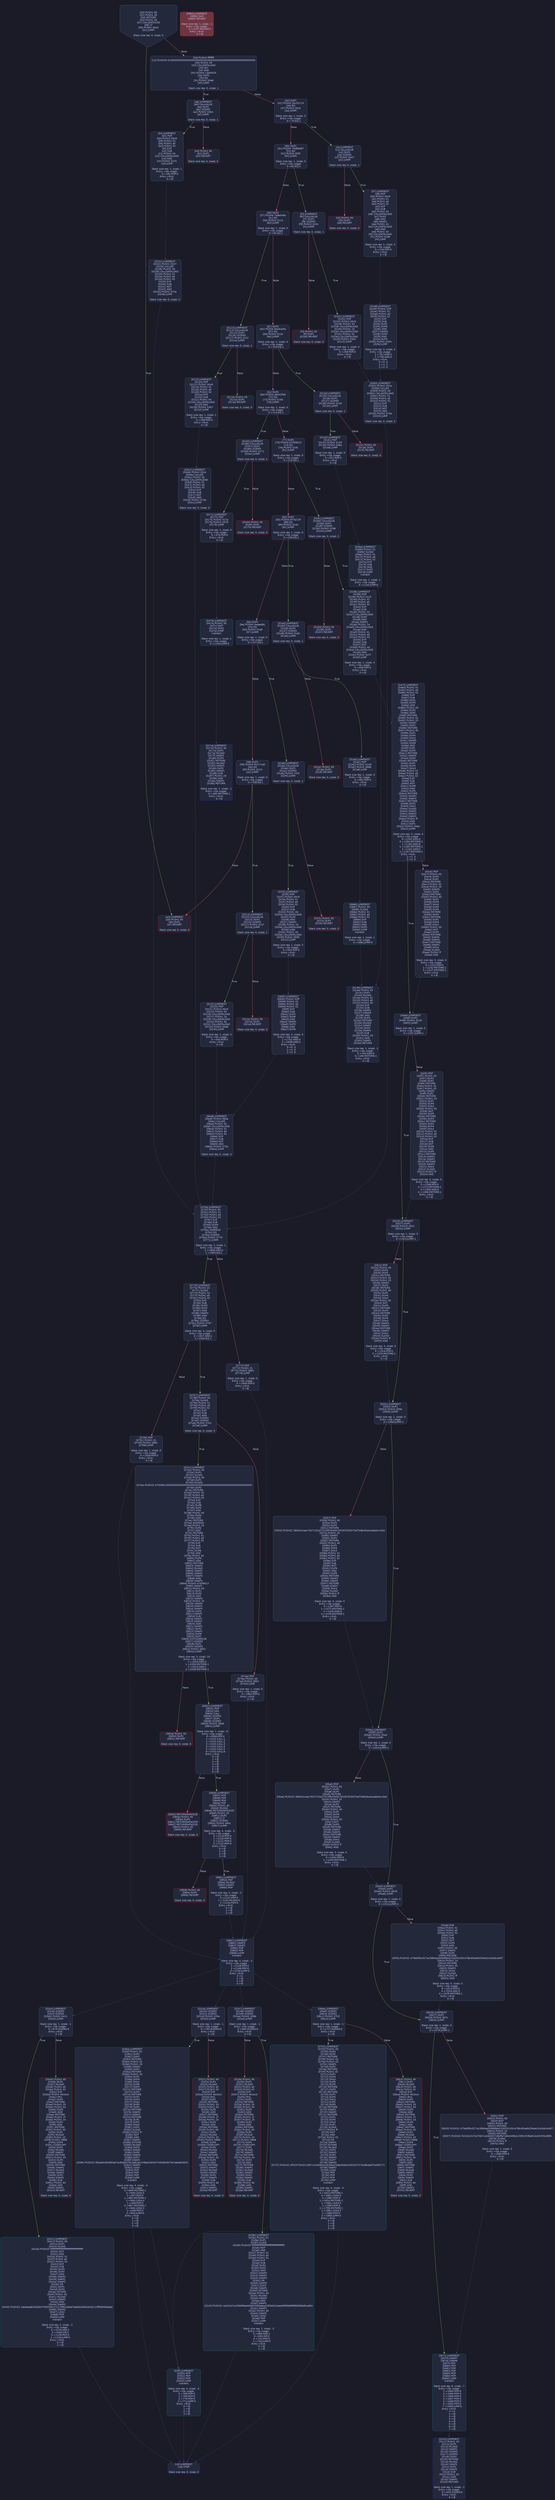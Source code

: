 digraph G {
    node [shape=box, style="filled, rounded", color="#565f89", fontcolor="#c0caf5", fontname="Helvetica", fillcolor="#24283b"];
    edge [color="#414868", fontcolor="#c0caf5", fontname="Helvetica"];
    bgcolor="#1a1b26";
    0 [ label = "[00] PUSH1 80
[02] PUSH1 40
[04] MSTORE
[05] PUSH1 04
[07] CALLDATASIZE
[08] LT
[09] PUSH2 00a3
[0c] JUMPI

Stack size req: 0, sizeΔ: 0
" shape = invhouse]
    1 [ label = "[0d] PUSH4 ffffffff
[12] PUSH29 0100000000000000000000000000000000000000000000000000000000
[30] PUSH1 00
[32] CALLDATALOAD
[33] DIV
[34] AND
[35] PUSH4 13af4035
[3a] DUP2
[3b] EQ
[3c] PUSH2 00a8
[3f] JUMPI

Stack size req: 0, sizeΔ: 1
"]
    2 [ label = "[40] DUP1
[41] PUSH4 2bc3217d
[46] EQ
[47] PUSH2 00cb
[4a] JUMPI

Stack size req: 1, sizeΔ: 0
Entry->Op usage:
	0->70:EQ:1
"]
    3 [ label = "[4b] DUP1
[4c] PUSH4 79d88d87
[51] EQ
[52] PUSH2 00f5
[55] JUMPI

Stack size req: 1, sizeΔ: 0
Entry->Op usage:
	0->81:EQ:1
"]
    4 [ label = "[56] DUP1
[57] PUSH4 7a9e5e4b
[5c] EQ
[5d] PUSH2 0113
[60] JUMPI

Stack size req: 1, sizeΔ: 0
Entry->Op usage:
	0->92:EQ:1
"]
    5 [ label = "[61] DUP1
[62] PUSH4 8da5cb5b
[67] EQ
[68] PUSH2 0134
[6b] JUMPI

Stack size req: 1, sizeΔ: 0
Entry->Op usage:
	0->103:EQ:1
"]
    6 [ label = "[6c] DUP1
[6d] PUSH4 a8542f66
[72] EQ
[73] PUSH2 0165
[76] JUMPI

Stack size req: 1, sizeΔ: 0
Entry->Op usage:
	0->114:EQ:1
"]
    7 [ label = "[77] DUP1
[78] PUSH4 b7009613
[7d] EQ
[7e] PUSH2 018c
[81] JUMPI

Stack size req: 1, sizeΔ: 0
Entry->Op usage:
	0->125:EQ:1
"]
    8 [ label = "[82] DUP1
[83] PUSH4 bf7e214f
[88] EQ
[89] PUSH2 01d4
[8c] JUMPI

Stack size req: 1, sizeΔ: 0
Entry->Op usage:
	0->136:EQ:1
"]
    9 [ label = "[8d] DUP1
[8e] PUSH4 cbeea68c
[93] EQ
[94] PUSH2 01e9
[97] JUMPI

Stack size req: 1, sizeΔ: 0
Entry->Op usage:
	0->147:EQ:1
"]
    10 [ label = "[98] DUP1
[99] PUSH4 f0217ce5
[9e] EQ
[9f] PUSH2 0213
[a2] JUMPI

Stack size req: 1, sizeΔ: 0
Entry->Op usage:
	0->158:EQ:1
"]
    11 [ label = "[a3] JUMPDEST
[a4] PUSH1 00
[a6] DUP1
[a7] REVERT

Stack size req: 0, sizeΔ: 0
" color = "red"]
    12 [ label = "[a8] JUMPDEST
[a9] CALLVALUE
[aa] DUP1
[ab] ISZERO
[ac] PUSH2 00b4
[af] JUMPI

Stack size req: 0, sizeΔ: 1
"]
    13 [ label = "[b0] PUSH1 00
[b2] DUP1
[b3] REVERT

Stack size req: 0, sizeΔ: 0
" color = "red"]
    14 [ label = "[b4] JUMPDEST
[b5] POP
[b6] PUSH2 00c9
[b9] PUSH1 01
[bb] PUSH1 a0
[bd] PUSH1 02
[bf] EXP
[c0] SUB
[c1] PUSH1 04
[c3] CALLDATALOAD
[c4] AND
[c5] PUSH2 0231
[c8] JUMP

Stack size req: 1, sizeΔ: 1
Entry->Op usage:
	0->181:POP:0
Entry->Exit:
	0->😵
"]
    15 [ label = "[c9] JUMPDEST
[ca] STOP

Stack size req: 0, sizeΔ: 0
" color = "darkblue"]
    16 [ label = "[cb] JUMPDEST
[cc] CALLVALUE
[cd] DUP1
[ce] ISZERO
[cf] PUSH2 00d7
[d2] JUMPI

Stack size req: 0, sizeΔ: 1
"]
    17 [ label = "[d3] PUSH1 00
[d5] DUP1
[d6] REVERT

Stack size req: 0, sizeΔ: 0
" color = "red"]
    18 [ label = "[d7] JUMPDEST
[d8] POP
[d9] PUSH2 00c9
[dc] PUSH1 01
[de] PUSH1 a0
[e0] PUSH1 02
[e2] EXP
[e3] SUB
[e4] PUSH1 04
[e6] CALLDATALOAD
[e7] DUP2
[e8] AND
[e9] SWAP1
[ea] PUSH1 24
[ec] CALLDATALOAD
[ed] AND
[ee] PUSH1 44
[f0] CALLDATALOAD
[f1] PUSH2 02e8
[f4] JUMP

Stack size req: 1, sizeΔ: 3
Entry->Op usage:
	0->216:POP:0
Entry->Exit:
	0->😵
"]
    19 [ label = "[f5] JUMPDEST
[f6] CALLVALUE
[f7] DUP1
[f8] ISZERO
[f9] PUSH2 0101
[fc] JUMPI

Stack size req: 0, sizeΔ: 1
"]
    20 [ label = "[fd] PUSH1 00
[ff] DUP1
[0100] REVERT

Stack size req: 0, sizeΔ: 0
" color = "red"]
    21 [ label = "[0101] JUMPDEST
[0102] POP
[0103] PUSH2 00c9
[0106] PUSH1 04
[0108] CALLDATALOAD
[0109] PUSH1 24
[010b] CALLDATALOAD
[010c] PUSH1 44
[010e] CALLDATALOAD
[010f] PUSH2 0304
[0112] JUMP

Stack size req: 1, sizeΔ: 3
Entry->Op usage:
	0->258:POP:0
Entry->Exit:
	0->😵
"]
    22 [ label = "[0113] JUMPDEST
[0114] CALLVALUE
[0115] DUP1
[0116] ISZERO
[0117] PUSH2 011f
[011a] JUMPI

Stack size req: 0, sizeΔ: 1
"]
    23 [ label = "[011b] PUSH1 00
[011d] DUP1
[011e] REVERT

Stack size req: 0, sizeΔ: 0
" color = "red"]
    24 [ label = "[011f] JUMPDEST
[0120] POP
[0121] PUSH2 00c9
[0124] PUSH1 01
[0126] PUSH1 a0
[0128] PUSH1 02
[012a] EXP
[012b] SUB
[012c] PUSH1 04
[012e] CALLDATALOAD
[012f] AND
[0130] PUSH2 03b7
[0133] JUMP

Stack size req: 1, sizeΔ: 1
Entry->Op usage:
	0->288:POP:0
Entry->Exit:
	0->😵
"]
    25 [ label = "[0134] JUMPDEST
[0135] CALLVALUE
[0136] DUP1
[0137] ISZERO
[0138] PUSH2 0140
[013b] JUMPI

Stack size req: 0, sizeΔ: 1
"]
    26 [ label = "[013c] PUSH1 00
[013e] DUP1
[013f] REVERT

Stack size req: 0, sizeΔ: 0
" color = "red"]
    27 [ label = "[0140] JUMPDEST
[0141] POP
[0142] PUSH2 0149
[0145] PUSH2 046a
[0148] JUMP

Stack size req: 1, sizeΔ: 0
Entry->Op usage:
	0->321:POP:0
Entry->Exit:
	0->😵
"]
    28 [ label = "[0149] JUMPDEST
[014a] PUSH1 40
[014c] DUP1
[014d] MLOAD
[014e] PUSH1 01
[0150] PUSH1 a0
[0152] PUSH1 02
[0154] EXP
[0155] SUB
[0156] SWAP1
[0157] SWAP3
[0158] AND
[0159] DUP3
[015a] MSTORE
[015b] MLOAD
[015c] SWAP1
[015d] DUP2
[015e] SWAP1
[015f] SUB
[0160] PUSH1 20
[0162] ADD
[0163] SWAP1
[0164] RETURN

Stack size req: 1, sizeΔ: -1
Entry->Op usage:
	0->344:AND:0
	0->346:MSTORE:1
Entry->Exit:
	0->😵
" color = "darkblue"]
    29 [ label = "[0165] JUMPDEST
[0166] CALLVALUE
[0167] DUP1
[0168] ISZERO
[0169] PUSH2 0171
[016c] JUMPI

Stack size req: 0, sizeΔ: 1
"]
    30 [ label = "[016d] PUSH1 00
[016f] DUP1
[0170] REVERT

Stack size req: 0, sizeΔ: 0
" color = "red"]
    31 [ label = "[0171] JUMPDEST
[0172] POP
[0173] PUSH2 017a
[0176] PUSH2 0479
[0179] JUMP

Stack size req: 1, sizeΔ: 0
Entry->Op usage:
	0->370:POP:0
Entry->Exit:
	0->😵
"]
    32 [ label = "[017a] JUMPDEST
[017b] PUSH1 40
[017d] DUP1
[017e] MLOAD
[017f] SWAP2
[0180] DUP3
[0181] MSTORE
[0182] MLOAD
[0183] SWAP1
[0184] DUP2
[0185] SWAP1
[0186] SUB
[0187] PUSH1 20
[0189] ADD
[018a] SWAP1
[018b] RETURN

Stack size req: 1, sizeΔ: -1
Entry->Op usage:
	0->385:MSTORE:1
Entry->Exit:
	0->😵
" color = "darkblue"]
    33 [ label = "[018c] JUMPDEST
[018d] CALLVALUE
[018e] DUP1
[018f] ISZERO
[0190] PUSH2 0198
[0193] JUMPI

Stack size req: 0, sizeΔ: 1
"]
    34 [ label = "[0194] PUSH1 00
[0196] DUP1
[0197] REVERT

Stack size req: 0, sizeΔ: 0
" color = "red"]
    35 [ label = "[0198] JUMPDEST
[0199] POP
[019a] PUSH2 01c0
[019d] PUSH1 01
[019f] PUSH1 a0
[01a1] PUSH1 02
[01a3] EXP
[01a4] SUB
[01a5] PUSH1 04
[01a7] CALLDATALOAD
[01a8] DUP2
[01a9] AND
[01aa] SWAP1
[01ab] PUSH1 24
[01ad] CALLDATALOAD
[01ae] AND
[01af] PUSH1 01
[01b1] PUSH1 e0
[01b3] PUSH1 02
[01b5] EXP
[01b6] SUB
[01b7] NOT
[01b8] PUSH1 44
[01ba] CALLDATALOAD
[01bb] AND
[01bc] PUSH2 047f
[01bf] JUMP

Stack size req: 1, sizeΔ: 3
Entry->Op usage:
	0->409:POP:0
Entry->Exit:
	0->😵
"]
    36 [ label = "[01c0] JUMPDEST
[01c1] PUSH1 40
[01c3] DUP1
[01c4] MLOAD
[01c5] SWAP2
[01c6] ISZERO
[01c7] ISZERO
[01c8] DUP3
[01c9] MSTORE
[01ca] MLOAD
[01cb] SWAP1
[01cc] DUP2
[01cd] SWAP1
[01ce] SUB
[01cf] PUSH1 20
[01d1] ADD
[01d2] SWAP1
[01d3] RETURN

Stack size req: 1, sizeΔ: -1
Entry->Op usage:
	0->454:ISZERO:0
Entry->Exit:
	0->😵
" color = "darkblue"]
    37 [ label = "[01d4] JUMPDEST
[01d5] CALLVALUE
[01d6] DUP1
[01d7] ISZERO
[01d8] PUSH2 01e0
[01db] JUMPI

Stack size req: 0, sizeΔ: 1
"]
    38 [ label = "[01dc] PUSH1 00
[01de] DUP1
[01df] REVERT

Stack size req: 0, sizeΔ: 0
" color = "red"]
    39 [ label = "[01e0] JUMPDEST
[01e1] POP
[01e2] PUSH2 0149
[01e5] PUSH2 0686
[01e8] JUMP

Stack size req: 1, sizeΔ: 0
Entry->Op usage:
	0->481:POP:0
Entry->Exit:
	0->😵
"]
    40 [ label = "[01e9] JUMPDEST
[01ea] CALLVALUE
[01eb] DUP1
[01ec] ISZERO
[01ed] PUSH2 01f5
[01f0] JUMPI

Stack size req: 0, sizeΔ: 1
"]
    41 [ label = "[01f1] PUSH1 00
[01f3] DUP1
[01f4] REVERT

Stack size req: 0, sizeΔ: 0
" color = "red"]
    42 [ label = "[01f5] JUMPDEST
[01f6] POP
[01f7] PUSH2 00c9
[01fa] PUSH1 01
[01fc] PUSH1 a0
[01fe] PUSH1 02
[0200] EXP
[0201] SUB
[0202] PUSH1 04
[0204] CALLDATALOAD
[0205] DUP2
[0206] AND
[0207] SWAP1
[0208] PUSH1 24
[020a] CALLDATALOAD
[020b] AND
[020c] PUSH1 44
[020e] CALLDATALOAD
[020f] PUSH2 0695
[0212] JUMP

Stack size req: 1, sizeΔ: 3
Entry->Op usage:
	0->502:POP:0
Entry->Exit:
	0->😵
"]
    43 [ label = "[0213] JUMPDEST
[0214] CALLVALUE
[0215] DUP1
[0216] ISZERO
[0217] PUSH2 021f
[021a] JUMPI

Stack size req: 0, sizeΔ: 1
"]
    44 [ label = "[021b] PUSH1 00
[021d] DUP1
[021e] REVERT

Stack size req: 0, sizeΔ: 0
" color = "red"]
    45 [ label = "[021f] JUMPDEST
[0220] POP
[0221] PUSH2 00c9
[0224] PUSH1 04
[0226] CALLDATALOAD
[0227] PUSH1 24
[0229] CALLDATALOAD
[022a] PUSH1 44
[022c] CALLDATALOAD
[022d] PUSH2 06a8
[0230] JUMP

Stack size req: 1, sizeΔ: 3
Entry->Op usage:
	0->544:POP:0
Entry->Exit:
	0->😵
"]
    46 [ label = "[0231] JUMPDEST
[0232] PUSH2 0247
[0235] CALLER
[0236] PUSH1 00
[0238] CALLDATALOAD
[0239] PUSH1 01
[023b] PUSH1 e0
[023d] PUSH1 02
[023f] EXP
[0240] SUB
[0241] NOT
[0242] AND
[0243] PUSH2 075e
[0246] JUMP

Stack size req: 0, sizeΔ: 3
"]
    47 [ label = "[0247] JUMPDEST
[0248] ISZERO
[0249] ISZERO
[024a] PUSH2 028b
[024d] JUMPI

Stack size req: 1, sizeΔ: -1
Entry->Op usage:
	0->584:ISZERO:0
Entry->Exit:
	0->😵
"]
    48 [ label = "[024e] PUSH1 40
[0250] DUP1
[0251] MLOAD
[0252] PUSH1 e5
[0254] PUSH1 02
[0256] EXP
[0257] PUSH3 461bcd
[025b] MUL
[025c] DUP2
[025d] MSTORE
[025e] PUSH1 20
[0260] PUSH1 04
[0262] DUP3
[0263] ADD
[0264] MSTORE
[0265] PUSH1 1f
[0267] PUSH1 24
[0269] DUP3
[026a] ADD
[026b] MSTORE
[026c] PUSH1 00
[026e] DUP1
[026f] MLOAD
[0270] PUSH1 20
[0272] PUSH2 0868
[0275] DUP4
[0276] CODECOPY
[0277] DUP2
[0278] MLOAD
[0279] SWAP2
[027a] MSTORE
[027b] PUSH1 44
[027d] DUP3
[027e] ADD
[027f] MSTORE
[0280] SWAP1
[0281] MLOAD
[0282] SWAP1
[0283] DUP2
[0284] SWAP1
[0285] SUB
[0286] PUSH1 64
[0288] ADD
[0289] SWAP1
[028a] REVERT

Stack size req: 0, sizeΔ: 0
" color = "red"]
    49 [ label = "[028b] JUMPDEST
[028c] PUSH1 01
[028e] DUP1
[028f] SLOAD
[0290] PUSH20 ffffffffffffffffffffffffffffffffffffffff
[02a5] NOT
[02a6] AND
[02a7] PUSH1 01
[02a9] PUSH1 a0
[02ab] PUSH1 02
[02ad] EXP
[02ae] SUB
[02af] DUP4
[02b0] DUP2
[02b1] AND
[02b2] SWAP2
[02b3] SWAP1
[02b4] SWAP2
[02b5] OR
[02b6] SWAP2
[02b7] DUP3
[02b8] SWAP1
[02b9] SSTORE
[02ba] PUSH1 40
[02bc] MLOAD
[02bd] SWAP2
[02be] AND
[02bf] SWAP1
[02c0] PUSH32 ce241d7ca1f669fee44b6fc00b8eba2df3bb514eed0f6f668f8f89096e81ed94
[02e1] SWAP1
[02e2] PUSH1 00
[02e4] SWAP1
[02e5] LOG2
[02e6] POP
[02e7] JUMP
Indirect!

Stack size req: 2, sizeΔ: -2
Entry->Op usage:
	0->689:AND:1
	0->693:OR:0
	0->742:POP:0
	1->743:JUMP:0
Entry->Exit:
	0->😵
	1->😵
" color = "teal"]
    50 [ label = "[02e8] JUMPDEST
[02e9] PUSH2 02ff
[02ec] PUSH1 01
[02ee] PUSH1 a0
[02f0] PUSH1 02
[02f2] EXP
[02f3] SUB
[02f4] DUP1
[02f5] DUP6
[02f6] AND
[02f7] SWAP1
[02f8] DUP5
[02f9] AND
[02fa] DUP4
[02fb] PUSH2 0304
[02fe] JUMP

Stack size req: 3, sizeΔ: 4
Entry->Op usage:
	1->761:AND:0
	2->758:AND:0
Entry->Exit:
	0->0, 4
	1->1, 5
	2->2, 6
"]
    51 [ label = "[02ff] JUMPDEST
[0300] POP
[0301] POP
[0302] POP
[0303] JUMP
Indirect!

Stack size req: 4, sizeΔ: -4
Entry->Op usage:
	0->768:POP:0
	1->769:POP:0
	2->770:POP:0
	3->771:JUMP:0
Entry->Exit:
	0->😵
	1->😵
	2->😵
	3->😵
" color = "teal"]
    52 [ label = "[0304] JUMPDEST
[0305] PUSH2 031a
[0308] CALLER
[0309] PUSH1 00
[030b] CALLDATALOAD
[030c] PUSH1 01
[030e] PUSH1 e0
[0310] PUSH1 02
[0312] EXP
[0313] SUB
[0314] NOT
[0315] AND
[0316] PUSH2 075e
[0319] JUMP

Stack size req: 0, sizeΔ: 3
"]
    53 [ label = "[031a] JUMPDEST
[031b] ISZERO
[031c] ISZERO
[031d] PUSH2 035e
[0320] JUMPI

Stack size req: 1, sizeΔ: -1
Entry->Op usage:
	0->795:ISZERO:0
Entry->Exit:
	0->😵
"]
    54 [ label = "[0321] PUSH1 40
[0323] DUP1
[0324] MLOAD
[0325] PUSH1 e5
[0327] PUSH1 02
[0329] EXP
[032a] PUSH3 461bcd
[032e] MUL
[032f] DUP2
[0330] MSTORE
[0331] PUSH1 20
[0333] PUSH1 04
[0335] DUP3
[0336] ADD
[0337] MSTORE
[0338] PUSH1 1f
[033a] PUSH1 24
[033c] DUP3
[033d] ADD
[033e] MSTORE
[033f] PUSH1 00
[0341] DUP1
[0342] MLOAD
[0343] PUSH1 20
[0345] PUSH2 0868
[0348] DUP4
[0349] CODECOPY
[034a] DUP2
[034b] MLOAD
[034c] SWAP2
[034d] MSTORE
[034e] PUSH1 44
[0350] DUP3
[0351] ADD
[0352] MSTORE
[0353] SWAP1
[0354] MLOAD
[0355] SWAP1
[0356] DUP2
[0357] SWAP1
[0358] SUB
[0359] PUSH1 64
[035b] ADD
[035c] SWAP1
[035d] REVERT

Stack size req: 0, sizeΔ: 0
" color = "red"]
    55 [ label = "[035e] JUMPDEST
[035f] PUSH1 00
[0361] DUP4
[0362] DUP2
[0363] MSTORE
[0364] PUSH1 02
[0366] PUSH1 20
[0368] SWAP1
[0369] DUP2
[036a] MSTORE
[036b] PUSH1 40
[036d] DUP1
[036e] DUP4
[036f] SHA3
[0370] DUP6
[0371] DUP5
[0372] MSTORE
[0373] DUP3
[0374] MSTORE
[0375] DUP1
[0376] DUP4
[0377] SHA3
[0378] DUP5
[0379] DUP5
[037a] MSTORE
[037b] SWAP1
[037c] SWAP2
[037d] MSTORE
[037e] DUP1
[037f] DUP3
[0380] SHA3
[0381] DUP1
[0382] SLOAD
[0383] PUSH1 ff
[0385] NOT
[0386] AND
[0387] SWAP1
[0388] SSTORE
[0389] MLOAD
[038a] DUP3
[038b] SWAP2
[038c] DUP5
[038d] SWAP2
[038e] DUP7
[038f] SWAP2
[0390] PUSH32 95ba64c95d85e67ac83a0476c4a62ac2cf8ab2d0407545b8c9d79c3eefa62829
[03b1] SWAP2
[03b2] LOG4
[03b3] POP
[03b4] POP
[03b5] POP
[03b6] JUMP
Indirect!

Stack size req: 4, sizeΔ: -4
Entry->Op usage:
	0->890:MSTORE:1
	0->946:LOG4:5
	0->947:POP:0
	1->882:MSTORE:1
	1->946:LOG4:4
	1->948:POP:0
	2->867:MSTORE:1
	2->946:LOG4:3
	2->949:POP:0
	3->950:JUMP:0
Entry->Exit:
	0->😵
	1->😵
	2->😵
	3->😵
" color = "teal"]
    56 [ label = "[03b7] JUMPDEST
[03b8] PUSH2 03cd
[03bb] CALLER
[03bc] PUSH1 00
[03be] CALLDATALOAD
[03bf] PUSH1 01
[03c1] PUSH1 e0
[03c3] PUSH1 02
[03c5] EXP
[03c6] SUB
[03c7] NOT
[03c8] AND
[03c9] PUSH2 075e
[03cc] JUMP

Stack size req: 0, sizeΔ: 3
"]
    57 [ label = "[03cd] JUMPDEST
[03ce] ISZERO
[03cf] ISZERO
[03d0] PUSH2 0411
[03d3] JUMPI

Stack size req: 1, sizeΔ: -1
Entry->Op usage:
	0->974:ISZERO:0
Entry->Exit:
	0->😵
"]
    58 [ label = "[03d4] PUSH1 40
[03d6] DUP1
[03d7] MLOAD
[03d8] PUSH1 e5
[03da] PUSH1 02
[03dc] EXP
[03dd] PUSH3 461bcd
[03e1] MUL
[03e2] DUP2
[03e3] MSTORE
[03e4] PUSH1 20
[03e6] PUSH1 04
[03e8] DUP3
[03e9] ADD
[03ea] MSTORE
[03eb] PUSH1 1f
[03ed] PUSH1 24
[03ef] DUP3
[03f0] ADD
[03f1] MSTORE
[03f2] PUSH1 00
[03f4] DUP1
[03f5] MLOAD
[03f6] PUSH1 20
[03f8] PUSH2 0868
[03fb] DUP4
[03fc] CODECOPY
[03fd] DUP2
[03fe] MLOAD
[03ff] SWAP2
[0400] MSTORE
[0401] PUSH1 44
[0403] DUP3
[0404] ADD
[0405] MSTORE
[0406] SWAP1
[0407] MLOAD
[0408] SWAP1
[0409] DUP2
[040a] SWAP1
[040b] SUB
[040c] PUSH1 64
[040e] ADD
[040f] SWAP1
[0410] REVERT

Stack size req: 0, sizeΔ: 0
" color = "red"]
    59 [ label = "[0411] JUMPDEST
[0412] PUSH1 00
[0414] DUP1
[0415] SLOAD
[0416] PUSH20 ffffffffffffffffffffffffffffffffffffffff
[042b] NOT
[042c] AND
[042d] PUSH1 01
[042f] PUSH1 a0
[0431] PUSH1 02
[0433] EXP
[0434] SUB
[0435] DUP4
[0436] DUP2
[0437] AND
[0438] SWAP2
[0439] SWAP1
[043a] SWAP2
[043b] OR
[043c] DUP1
[043d] DUP4
[043e] SSTORE
[043f] PUSH1 40
[0441] MLOAD
[0442] SWAP2
[0443] AND
[0444] SWAP2
[0445] PUSH32 1abebea81bfa2637f28358c371278fb15ede7ea8dd28d2e03b112ff6d936ada4
[0466] SWAP2
[0467] LOG2
[0468] POP
[0469] JUMP
Indirect!

Stack size req: 2, sizeΔ: -2
Entry->Op usage:
	0->1079:AND:1
	0->1083:OR:0
	0->1128:POP:0
	1->1129:JUMP:0
Entry->Exit:
	0->😵
	1->😵
" color = "teal"]
    60 [ label = "[046a] JUMPDEST
[046b] PUSH1 01
[046d] SLOAD
[046e] PUSH1 01
[0470] PUSH1 a0
[0472] PUSH1 02
[0474] EXP
[0475] SUB
[0476] AND
[0477] DUP2
[0478] JUMP
Indirect!

Stack size req: 1, sizeΔ: 1
Entry->Op usage:
	0->1144:JUMP:0
" color = "teal"]
    61 [ label = "[0479] JUMPDEST
[047a] PUSH1 00
[047c] NOT
[047d] DUP2
[047e] JUMP
Indirect!

Stack size req: 1, sizeΔ: 1
Entry->Op usage:
	0->1150:JUMP:0
" color = "teal"]
    62 [ label = "[047f] JUMPDEST
[0480] PUSH1 01
[0482] PUSH1 a0
[0484] PUSH1 02
[0486] EXP
[0487] SUB
[0488] DUP1
[0489] DUP5
[048a] AND
[048b] PUSH1 00
[048d] DUP2
[048e] DUP2
[048f] MSTORE
[0490] PUSH1 02
[0492] PUSH1 20
[0494] SWAP1
[0495] DUP2
[0496] MSTORE
[0497] PUSH1 40
[0499] DUP1
[049a] DUP4
[049b] SHA3
[049c] SWAP5
[049d] DUP8
[049e] AND
[049f] DUP1
[04a0] DUP5
[04a1] MSTORE
[04a2] SWAP5
[04a3] DUP3
[04a4] MSTORE
[04a5] DUP1
[04a6] DUP4
[04a7] SHA3
[04a8] PUSH1 01
[04aa] PUSH1 e0
[04ac] PUSH1 02
[04ae] EXP
[04af] SUB
[04b0] NOT
[04b1] DUP8
[04b2] AND
[04b3] DUP5
[04b4] MSTORE
[04b5] SWAP1
[04b6] SWAP2
[04b7] MSTORE
[04b8] DUP2
[04b9] SHA3
[04ba] SLOAD
[04bb] SWAP1
[04bc] SWAP3
[04bd] SWAP1
[04be] PUSH1 ff
[04c0] AND
[04c1] DUP1
[04c2] PUSH2 04ee
[04c5] JUMPI

Stack size req: 3, sizeΔ: 4
Entry->Op usage:
	0->1202:AND:0
	0->1204:MSTORE:1
	1->1182:AND:0
	1->1185:MSTORE:1
	2->1162:AND:0
	2->1167:MSTORE:1
Entry->Exit:
	1->1, 5
	2->2, 6
"]
    63 [ label = "[04c6] POP
[04c7] PUSH1 00
[04c9] DUP3
[04ca] DUP2
[04cb] MSTORE
[04cc] PUSH1 02
[04ce] PUSH1 20
[04d0] SWAP1
[04d1] DUP2
[04d2] MSTORE
[04d3] PUSH1 40
[04d5] DUP1
[04d6] DUP4
[04d7] SHA3
[04d8] DUP5
[04d9] DUP5
[04da] MSTORE
[04db] DUP3
[04dc] MSTORE
[04dd] DUP1
[04de] DUP4
[04df] SHA3
[04e0] PUSH1 00
[04e2] NOT
[04e3] DUP5
[04e4] MSTORE
[04e5] SWAP1
[04e6] SWAP2
[04e7] MSTORE
[04e8] SWAP1
[04e9] SHA3
[04ea] SLOAD
[04eb] PUSH1 ff
[04ed] AND

Stack size req: 3, sizeΔ: 0
Entry->Op usage:
	0->1222:POP:0
	1->1242:MSTORE:1
	2->1227:MSTORE:1
Entry->Exit:
	0->😵
"]
    64 [ label = "[04ee] JUMPDEST
[04ef] DUP1
[04f0] PUSH2 0526
[04f3] JUMPI

Stack size req: 1, sizeΔ: 0
Entry->Op usage:
	0->1267:JUMPI:1
"]
    65 [ label = "[04f4] POP
[04f5] PUSH1 00
[04f7] DUP3
[04f8] DUP2
[04f9] MSTORE
[04fa] PUSH1 02
[04fc] PUSH1 20
[04fe] SWAP1
[04ff] DUP2
[0500] MSTORE
[0501] PUSH1 40
[0503] DUP1
[0504] DUP4
[0505] SHA3
[0506] PUSH1 00
[0508] NOT
[0509] DUP5
[050a] MSTORE
[050b] DUP3
[050c] MSTORE
[050d] DUP1
[050e] DUP4
[050f] SHA3
[0510] PUSH1 01
[0512] PUSH1 e0
[0514] PUSH1 02
[0516] EXP
[0517] SUB
[0518] NOT
[0519] DUP9
[051a] AND
[051b] DUP5
[051c] MSTORE
[051d] SWAP1
[051e] SWAP2
[051f] MSTORE
[0520] SWAP1
[0521] SHA3
[0522] SLOAD
[0523] PUSH1 ff
[0525] AND

Stack size req: 5, sizeΔ: 0
Entry->Op usage:
	0->1268:POP:0
	2->1273:MSTORE:1
	4->1306:AND:0
	4->1308:MSTORE:1
Entry->Exit:
	0->😵
"]
    66 [ label = "[0526] JUMPDEST
[0527] DUP1
[0528] PUSH2 0551
[052b] JUMPI

Stack size req: 1, sizeΔ: 0
Entry->Op usage:
	0->1323:JUMPI:1
"]
    67 [ label = "[052c] POP
[052d] PUSH1 00
[052f] DUP3
[0530] DUP2
[0531] MSTORE
[0532] PUSH1 02
[0534] PUSH1 20
[0536] SWAP1
[0537] DUP2
[0538] MSTORE
[0539] PUSH1 40
[053b] DUP1
[053c] DUP4
[053d] SHA3
[053e] PUSH1 00
[0540] NOT
[0541] DUP5
[0542] MSTORE
[0543] DUP3
[0544] MSTORE
[0545] DUP1
[0546] DUP4
[0547] SHA3
[0548] SWAP1
[0549] SWAP2
[054a] MSTORE
[054b] SWAP1
[054c] SHA3
[054d] SLOAD
[054e] PUSH1 ff
[0550] AND

Stack size req: 3, sizeΔ: 0
Entry->Op usage:
	0->1324:POP:0
	2->1329:MSTORE:1
Entry->Exit:
	0->😵
"]
    68 [ label = "[0551] JUMPDEST
[0552] DUP1
[0553] PUSH2 059e
[0556] JUMPI

Stack size req: 1, sizeΔ: 0
Entry->Op usage:
	0->1366:JUMPI:1
"]
    69 [ label = "[0557] POP
[0558] PUSH1 00
[055a] DUP2
[055b] DUP2
[055c] MSTORE
[055d] PUSH32 38b5b2ceac7637132d27514ffcf440b705287635075af7b8bd5adcaa6a4cc5bb
[057e] PUSH1 20
[0580] SWAP1
[0581] DUP2
[0582] MSTORE
[0583] PUSH1 40
[0585] DUP1
[0586] DUP4
[0587] SHA3
[0588] PUSH1 01
[058a] PUSH1 e0
[058c] PUSH1 02
[058e] EXP
[058f] SUB
[0590] NOT
[0591] DUP9
[0592] AND
[0593] DUP5
[0594] MSTORE
[0595] SWAP1
[0596] SWAP2
[0597] MSTORE
[0598] SWAP1
[0599] SHA3
[059a] SLOAD
[059b] PUSH1 ff
[059d] AND

Stack size req: 5, sizeΔ: 0
Entry->Op usage:
	0->1367:POP:0
	1->1372:MSTORE:1
	4->1426:AND:0
	4->1428:MSTORE:1
Entry->Exit:
	0->😵
"]
    70 [ label = "[059e] JUMPDEST
[059f] DUP1
[05a0] PUSH2 05e3
[05a3] JUMPI

Stack size req: 1, sizeΔ: 0
Entry->Op usage:
	0->1443:JUMPI:1
"]
    71 [ label = "[05a4] POP
[05a5] PUSH1 00
[05a7] DUP2
[05a8] DUP2
[05a9] MSTORE
[05aa] PUSH32 38b5b2ceac7637132d27514ffcf440b705287635075af7b8bd5adcaa6a4cc5bb
[05cb] PUSH1 20
[05cd] SWAP1
[05ce] DUP2
[05cf] MSTORE
[05d0] PUSH1 40
[05d2] DUP1
[05d3] DUP4
[05d4] SHA3
[05d5] PUSH1 00
[05d7] NOT
[05d8] DUP5
[05d9] MSTORE
[05da] SWAP1
[05db] SWAP2
[05dc] MSTORE
[05dd] SWAP1
[05de] SHA3
[05df] SLOAD
[05e0] PUSH1 ff
[05e2] AND

Stack size req: 2, sizeΔ: 0
Entry->Op usage:
	0->1444:POP:0
	1->1449:MSTORE:1
Entry->Exit:
	0->😵
"]
    72 [ label = "[05e3] JUMPDEST
[05e4] DUP1
[05e5] PUSH2 0626
[05e8] JUMPI

Stack size req: 1, sizeΔ: 0
Entry->Op usage:
	0->1512:JUMPI:1
"]
    73 [ label = "[05e9] POP
[05ea] PUSH1 01
[05ec] PUSH1 e0
[05ee] PUSH1 02
[05f0] EXP
[05f1] SUB
[05f2] NOT
[05f3] DUP5
[05f4] AND
[05f5] PUSH1 00
[05f7] SWAP1
[05f8] DUP2
[05f9] MSTORE
[05fa] PUSH32 47fa60fbc027ac3984ea309688a33182f4193c478b40ba8d294eb2cd3ddc4d97
[061b] PUSH1 20
[061d] MSTORE
[061e] PUSH1 40
[0620] SWAP1
[0621] SHA3
[0622] SLOAD
[0623] PUSH1 ff
[0625] AND

Stack size req: 5, sizeΔ: 0
Entry->Op usage:
	0->1513:POP:0
	4->1524:AND:0
	4->1529:MSTORE:1
Entry->Exit:
	0->😵
"]
    74 [ label = "[0626] JUMPDEST
[0627] DUP1
[0628] PUSH2 067c
[062b] JUMPI

Stack size req: 1, sizeΔ: 0
Entry->Op usage:
	0->1579:JUMPI:1
"]
    75 [ label = "[062c] POP
[062d] PUSH1 00
[062f] NOT
[0630] PUSH1 00
[0632] MSTORE
[0633] PUSH32 47fa60fbc027ac3984ea309688a33182f4193c478b40ba8d294eb2cd3ddc4d97
[0654] PUSH1 20
[0656] MSTORE
[0657] PUSH32 f423d1317b37667cd26005728bffa7c8b0499e133951fcf8e814d4fc5f4c98f6
[0678] SLOAD
[0679] PUSH1 ff
[067b] AND

Stack size req: 1, sizeΔ: 0
Entry->Op usage:
	0->1580:POP:0
Entry->Exit:
	0->😵
"]
    76 [ label = "[067c] JUMPDEST
[067d] SWAP7
[067e] SWAP6
[067f] POP
[0680] POP
[0681] POP
[0682] POP
[0683] POP
[0684] POP
[0685] JUMP
Indirect!

Stack size req: 8, sizeΔ: -7
Entry->Op usage:
	1->1664:POP:0
	2->1665:POP:0
	3->1666:POP:0
	4->1667:POP:0
	5->1668:POP:0
	6->1663:POP:0
	7->1669:JUMP:0
Entry->Exit:
	0->0
	1->😵
	2->😵
	3->😵
	4->😵
	5->😵
	6->😵
	7->😵
" color = "teal"]
    77 [ label = "[0686] JUMPDEST
[0687] PUSH1 00
[0689] SLOAD
[068a] PUSH1 01
[068c] PUSH1 a0
[068e] PUSH1 02
[0690] EXP
[0691] SUB
[0692] AND
[0693] DUP2
[0694] JUMP
Indirect!

Stack size req: 1, sizeΔ: 1
Entry->Op usage:
	0->1684:JUMP:0
" color = "teal"]
    78 [ label = "[0695] JUMPDEST
[0696] PUSH2 02ff
[0699] PUSH1 01
[069b] PUSH1 a0
[069d] PUSH1 02
[069f] EXP
[06a0] SUB
[06a1] DUP1
[06a2] DUP6
[06a3] AND
[06a4] SWAP1
[06a5] DUP5
[06a6] AND
[06a7] DUP4

Stack size req: 3, sizeΔ: 4
Entry->Op usage:
	1->1702:AND:0
	2->1699:AND:0
Entry->Exit:
	0->0, 4
	1->1, 5
	2->2, 6
"]
    79 [ label = "[06a8] JUMPDEST
[06a9] PUSH2 06be
[06ac] CALLER
[06ad] PUSH1 00
[06af] CALLDATALOAD
[06b0] PUSH1 01
[06b2] PUSH1 e0
[06b4] PUSH1 02
[06b6] EXP
[06b7] SUB
[06b8] NOT
[06b9] AND
[06ba] PUSH2 075e
[06bd] JUMP

Stack size req: 0, sizeΔ: 3
"]
    80 [ label = "[06be] JUMPDEST
[06bf] ISZERO
[06c0] ISZERO
[06c1] PUSH2 0702
[06c4] JUMPI

Stack size req: 1, sizeΔ: -1
Entry->Op usage:
	0->1727:ISZERO:0
Entry->Exit:
	0->😵
"]
    81 [ label = "[06c5] PUSH1 40
[06c7] DUP1
[06c8] MLOAD
[06c9] PUSH1 e5
[06cb] PUSH1 02
[06cd] EXP
[06ce] PUSH3 461bcd
[06d2] MUL
[06d3] DUP2
[06d4] MSTORE
[06d5] PUSH1 20
[06d7] PUSH1 04
[06d9] DUP3
[06da] ADD
[06db] MSTORE
[06dc] PUSH1 1f
[06de] PUSH1 24
[06e0] DUP3
[06e1] ADD
[06e2] MSTORE
[06e3] PUSH1 00
[06e5] DUP1
[06e6] MLOAD
[06e7] PUSH1 20
[06e9] PUSH2 0868
[06ec] DUP4
[06ed] CODECOPY
[06ee] DUP2
[06ef] MLOAD
[06f0] SWAP2
[06f1] MSTORE
[06f2] PUSH1 44
[06f4] DUP3
[06f5] ADD
[06f6] MSTORE
[06f7] SWAP1
[06f8] MLOAD
[06f9] SWAP1
[06fa] DUP2
[06fb] SWAP1
[06fc] SUB
[06fd] PUSH1 64
[06ff] ADD
[0700] SWAP1
[0701] REVERT

Stack size req: 0, sizeΔ: 0
" color = "red"]
    82 [ label = "[0702] JUMPDEST
[0703] PUSH1 00
[0705] DUP4
[0706] DUP2
[0707] MSTORE
[0708] PUSH1 02
[070a] PUSH1 20
[070c] SWAP1
[070d] DUP2
[070e] MSTORE
[070f] PUSH1 40
[0711] DUP1
[0712] DUP4
[0713] SHA3
[0714] DUP6
[0715] DUP5
[0716] MSTORE
[0717] DUP3
[0718] MSTORE
[0719] DUP1
[071a] DUP4
[071b] SHA3
[071c] DUP5
[071d] DUP5
[071e] MSTORE
[071f] SWAP1
[0720] SWAP2
[0721] MSTORE
[0722] DUP1
[0723] DUP3
[0724] SHA3
[0725] DUP1
[0726] SLOAD
[0727] PUSH1 ff
[0729] NOT
[072a] AND
[072b] PUSH1 01
[072d] OR
[072e] SWAP1
[072f] SSTORE
[0730] MLOAD
[0731] DUP3
[0732] SWAP2
[0733] DUP5
[0734] SWAP2
[0735] DUP7
[0736] SWAP2
[0737] PUSH32 6f50375045128971c5469d343039ba7b8e30a5b190453737b28bda6f7a306771
[0758] SWAP2
[0759] LOG4
[075a] POP
[075b] POP
[075c] POP
[075d] JUMP
Indirect!

Stack size req: 4, sizeΔ: -4
Entry->Op usage:
	0->1822:MSTORE:1
	0->1881:LOG4:5
	0->1882:POP:0
	1->1814:MSTORE:1
	1->1881:LOG4:4
	1->1883:POP:0
	2->1799:MSTORE:1
	2->1881:LOG4:3
	2->1884:POP:0
	3->1885:JUMP:0
Entry->Exit:
	0->😵
	1->😵
	2->😵
	3->😵
" color = "teal"]
    83 [ label = "[075e] JUMPDEST
[075f] PUSH1 00
[0761] PUSH1 01
[0763] PUSH1 a0
[0765] PUSH1 02
[0767] EXP
[0768] SUB
[0769] DUP4
[076a] AND
[076b] ADDRESS
[076c] EQ
[076d] ISZERO
[076e] PUSH2 0779
[0771] JUMPI

Stack size req: 2, sizeΔ: 1
Entry->Op usage:
	1->1898:AND:0
	1->1900:EQ:1
"]
    84 [ label = "[0772] POP
[0773] PUSH1 01
[0775] PUSH2 0861
[0778] JUMP

Stack size req: 1, sizeΔ: 0
Entry->Op usage:
	0->1906:POP:0
Entry->Exit:
	0->😵
"]
    85 [ label = "[0779] JUMPDEST
[077a] PUSH1 01
[077c] SLOAD
[077d] PUSH1 01
[077f] PUSH1 a0
[0781] PUSH1 02
[0783] EXP
[0784] SUB
[0785] DUP5
[0786] DUP2
[0787] AND
[0788] SWAP2
[0789] AND
[078a] EQ
[078b] ISZERO
[078c] PUSH2 0797
[078f] JUMPI

Stack size req: 3, sizeΔ: 0
Entry->Op usage:
	2->1927:AND:1
	2->1930:EQ:1
"]
    86 [ label = "[0790] POP
[0791] PUSH1 01
[0793] PUSH2 0861
[0796] JUMP

Stack size req: 1, sizeΔ: 0
Entry->Op usage:
	0->1936:POP:0
Entry->Exit:
	0->😵
"]
    87 [ label = "[0797] JUMPDEST
[0798] PUSH1 00
[079a] SLOAD
[079b] PUSH1 01
[079d] PUSH1 a0
[079f] PUSH1 02
[07a1] EXP
[07a2] SUB
[07a3] AND
[07a4] ISZERO
[07a5] ISZERO
[07a6] PUSH2 07b1
[07a9] JUMPI

Stack size req: 0, sizeΔ: 0
"]
    88 [ label = "[07aa] POP
[07ab] PUSH1 00
[07ad] PUSH2 0861
[07b0] JUMP

Stack size req: 1, sizeΔ: 0
Entry->Op usage:
	0->1962:POP:0
Entry->Exit:
	0->😵
"]
    89 [ label = "[07b1] JUMPDEST
[07b2] PUSH1 00
[07b4] DUP1
[07b5] SLOAD
[07b6] PUSH1 40
[07b8] DUP1
[07b9] MLOAD
[07ba] PUSH32 b700961300000000000000000000000000000000000000000000000000000000
[07db] DUP2
[07dc] MSTORE
[07dd] PUSH1 01
[07df] PUSH1 a0
[07e1] PUSH1 02
[07e3] EXP
[07e4] SUB
[07e5] DUP8
[07e6] DUP2
[07e7] AND
[07e8] PUSH1 04
[07ea] DUP4
[07eb] ADD
[07ec] MSTORE
[07ed] ADDRESS
[07ee] PUSH1 24
[07f0] DUP4
[07f1] ADD
[07f2] MSTORE
[07f3] PUSH1 01
[07f5] PUSH1 e0
[07f7] PUSH1 02
[07f9] EXP
[07fa] SUB
[07fb] NOT
[07fc] DUP8
[07fd] AND
[07fe] PUSH1 44
[0800] DUP4
[0801] ADD
[0802] MSTORE
[0803] SWAP2
[0804] MLOAD
[0805] SWAP2
[0806] SWAP1
[0807] SWAP3
[0808] AND
[0809] SWAP3
[080a] PUSH4 b7009613
[080f] SWAP3
[0810] PUSH1 64
[0812] DUP1
[0813] DUP3
[0814] ADD
[0815] SWAP4
[0816] PUSH1 20
[0818] SWAP4
[0819] SWAP1
[081a] SWAP3
[081b] DUP4
[081c] SWAP1
[081d] SUB
[081e] SWAP1
[081f] SWAP2
[0820] ADD
[0821] SWAP1
[0822] DUP3
[0823] SWAP1
[0824] DUP8
[0825] DUP1
[0826] EXTCODESIZE
[0827] ISZERO
[0828] DUP1
[0829] ISZERO
[082a] PUSH2 0832
[082d] JUMPI

Stack size req: 3, sizeΔ: 10
Entry->Op usage:
	1->2045:AND:0
	1->2050:MSTORE:1
	2->2023:AND:1
	2->2028:MSTORE:1
"]
    90 [ label = "[082e] PUSH1 00
[0830] DUP1
[0831] REVERT

Stack size req: 0, sizeΔ: 0
" color = "red"]
    91 [ label = "[0832] JUMPDEST
[0833] POP
[0834] GAS
[0835] CALL
[0836] ISZERO
[0837] DUP1
[0838] ISZERO
[0839] PUSH2 0846
[083c] JUMPI

Stack size req: 7, sizeΔ: -6
Entry->Op usage:
	0->2099:POP:0
	1->2101:CALL:1
	2->2101:CALL:2
	3->2101:CALL:3
	4->2101:CALL:4
	5->2101:CALL:5
	6->2101:CALL:6
Entry->Exit:
	0->😵
	1->😵
	2->😵
	3->😵
	4->😵
	5->😵
	6->😵
"]
    92 [ label = "[083d] RETURNDATASIZE
[083e] PUSH1 00
[0840] DUP1
[0841] RETURNDATACOPY
[0842] RETURNDATASIZE
[0843] PUSH1 00
[0845] REVERT

Stack size req: 0, sizeΔ: 0
" color = "red"]
    93 [ label = "[0846] JUMPDEST
[0847] POP
[0848] POP
[0849] POP
[084a] POP
[084b] PUSH1 40
[084d] MLOAD
[084e] RETURNDATASIZE
[084f] PUSH1 20
[0851] DUP2
[0852] LT
[0853] ISZERO
[0854] PUSH2 085c
[0857] JUMPI

Stack size req: 4, sizeΔ: -2
Entry->Op usage:
	0->2119:POP:0
	1->2120:POP:0
	2->2121:POP:0
	3->2122:POP:0
Entry->Exit:
	0->😵
	1->😵
	2->😵
	3->😵
"]
    94 [ label = "[0858] PUSH1 00
[085a] DUP1
[085b] REVERT

Stack size req: 0, sizeΔ: 0
" color = "red"]
    95 [ label = "[085c] JUMPDEST
[085d] POP
[085e] MLOAD
[085f] SWAP1
[0860] POP

Stack size req: 3, sizeΔ: -2
Entry->Op usage:
	0->2141:POP:0
	1->2142:MLOAD:0
	2->2144:POP:0
Entry->Exit:
	0->😵
	1->😵
	2->😵
"]
    96 [ label = "[0861] JUMPDEST
[0862] SWAP3
[0863] SWAP2
[0864] POP
[0865] POP
[0866] JUMP
Indirect!

Stack size req: 4, sizeΔ: -3
Entry->Op usage:
	1->2149:POP:0
	2->2148:POP:0
	3->2150:JUMP:0
Entry->Exit:
	0->0
	1->😵
	2->😵
	3->😵
" color = "teal"]
    97 [ label = "[0893] JUMPDEST
[0894] GAS
[0895] REVERT

Stack size req: 1, sizeΔ: -1
Entry->Op usage:
	0->2197:REVERT:1
Entry->Exit:
	0->😵
" color = "red" fillcolor = "#703440"]
    0 -> 1 [ label = "False" color = "#f7768e"]
    0 -> 11 [ label = "True" color = "#9ece6a"]
    1 -> 2 [ label = "False" color = "#f7768e"]
    1 -> 12 [ label = "True" color = "#9ece6a"]
    2 -> 3 [ label = "False" color = "#f7768e"]
    2 -> 16 [ label = "True" color = "#9ece6a"]
    3 -> 4 [ label = "False" color = "#f7768e"]
    3 -> 19 [ label = "True" color = "#9ece6a"]
    4 -> 5 [ label = "False" color = "#f7768e"]
    4 -> 22 [ label = "True" color = "#9ece6a"]
    5 -> 6 [ label = "False" color = "#f7768e"]
    5 -> 25 [ label = "True" color = "#9ece6a"]
    6 -> 7 [ label = "False" color = "#f7768e"]
    6 -> 29 [ label = "True" color = "#9ece6a"]
    7 -> 8 [ label = "False" color = "#f7768e"]
    7 -> 33 [ label = "True" color = "#9ece6a"]
    8 -> 9 [ label = "False" color = "#f7768e"]
    8 -> 37 [ label = "True" color = "#9ece6a"]
    9 -> 10 [ label = "False" color = "#f7768e"]
    9 -> 40 [ label = "True" color = "#9ece6a"]
    10 -> 11 [ label = "False" color = "#f7768e"]
    10 -> 43 [ label = "True" color = "#9ece6a"]
    12 -> 13 [ label = "False" color = "#f7768e"]
    12 -> 14 [ label = "True" color = "#9ece6a"]
    14 -> 46 [ ]
    16 -> 17 [ label = "False" color = "#f7768e"]
    16 -> 18 [ label = "True" color = "#9ece6a"]
    18 -> 50 [ ]
    19 -> 20 [ label = "False" color = "#f7768e"]
    19 -> 21 [ label = "True" color = "#9ece6a"]
    21 -> 52 [ ]
    22 -> 23 [ label = "False" color = "#f7768e"]
    22 -> 24 [ label = "True" color = "#9ece6a"]
    24 -> 56 [ ]
    25 -> 26 [ label = "False" color = "#f7768e"]
    25 -> 27 [ label = "True" color = "#9ece6a"]
    27 -> 60 [ ]
    29 -> 30 [ label = "False" color = "#f7768e"]
    29 -> 31 [ label = "True" color = "#9ece6a"]
    31 -> 61 [ ]
    33 -> 34 [ label = "False" color = "#f7768e"]
    33 -> 35 [ label = "True" color = "#9ece6a"]
    35 -> 62 [ ]
    37 -> 38 [ label = "False" color = "#f7768e"]
    37 -> 39 [ label = "True" color = "#9ece6a"]
    39 -> 77 [ ]
    40 -> 41 [ label = "False" color = "#f7768e"]
    40 -> 42 [ label = "True" color = "#9ece6a"]
    42 -> 78 [ ]
    43 -> 44 [ label = "False" color = "#f7768e"]
    43 -> 45 [ label = "True" color = "#9ece6a"]
    45 -> 79 [ ]
    46 -> 83 [ ]
    47 -> 48 [ label = "False" color = "#f7768e"]
    47 -> 49 [ label = "True" color = "#9ece6a"]
    50 -> 52 [ ]
    52 -> 83 [ ]
    53 -> 54 [ label = "False" color = "#f7768e"]
    53 -> 55 [ label = "True" color = "#9ece6a"]
    56 -> 83 [ ]
    57 -> 58 [ label = "False" color = "#f7768e"]
    57 -> 59 [ label = "True" color = "#9ece6a"]
    62 -> 63 [ label = "False" color = "#f7768e"]
    62 -> 64 [ label = "True" color = "#9ece6a"]
    63 -> 64 [ ]
    64 -> 65 [ label = "False" color = "#f7768e"]
    64 -> 66 [ label = "True" color = "#9ece6a"]
    65 -> 66 [ ]
    66 -> 67 [ label = "False" color = "#f7768e"]
    66 -> 68 [ label = "True" color = "#9ece6a"]
    67 -> 68 [ ]
    68 -> 69 [ label = "False" color = "#f7768e"]
    68 -> 70 [ label = "True" color = "#9ece6a"]
    69 -> 70 [ ]
    70 -> 71 [ label = "False" color = "#f7768e"]
    70 -> 72 [ label = "True" color = "#9ece6a"]
    71 -> 72 [ ]
    72 -> 73 [ label = "False" color = "#f7768e"]
    72 -> 74 [ label = "True" color = "#9ece6a"]
    73 -> 74 [ ]
    74 -> 75 [ label = "False" color = "#f7768e"]
    74 -> 76 [ label = "True" color = "#9ece6a"]
    75 -> 76 [ ]
    78 -> 79 [ ]
    79 -> 83 [ ]
    80 -> 81 [ label = "False" color = "#f7768e"]
    80 -> 82 [ label = "True" color = "#9ece6a"]
    83 -> 84 [ label = "False" color = "#f7768e"]
    83 -> 85 [ label = "True" color = "#9ece6a"]
    84 -> 96 [ ]
    85 -> 86 [ label = "False" color = "#f7768e"]
    85 -> 87 [ label = "True" color = "#9ece6a"]
    86 -> 96 [ ]
    87 -> 88 [ label = "False" color = "#f7768e"]
    87 -> 89 [ label = "True" color = "#9ece6a"]
    88 -> 96 [ ]
    89 -> 90 [ label = "False" color = "#f7768e"]
    89 -> 91 [ label = "True" color = "#9ece6a"]
    91 -> 92 [ label = "False" color = "#f7768e"]
    91 -> 93 [ label = "True" color = "#9ece6a"]
    93 -> 94 [ label = "False" color = "#f7768e"]
    93 -> 95 [ label = "True" color = "#9ece6a"]
    95 -> 96 [ ]
    96 -> 47 [ ]
    49 -> 15 [ ]
    96 -> 53 [ ]
    55 -> 51 [ ]
    51 -> 15 [ ]
    55 -> 15 [ ]
    96 -> 57 [ ]
    59 -> 15 [ ]
    60 -> 28 [ ]
    61 -> 32 [ ]
    76 -> 36 [ ]
    77 -> 28 [ ]
    96 -> 80 [ ]
    82 -> 51 [ ]
    82 -> 15 [ ]

}
